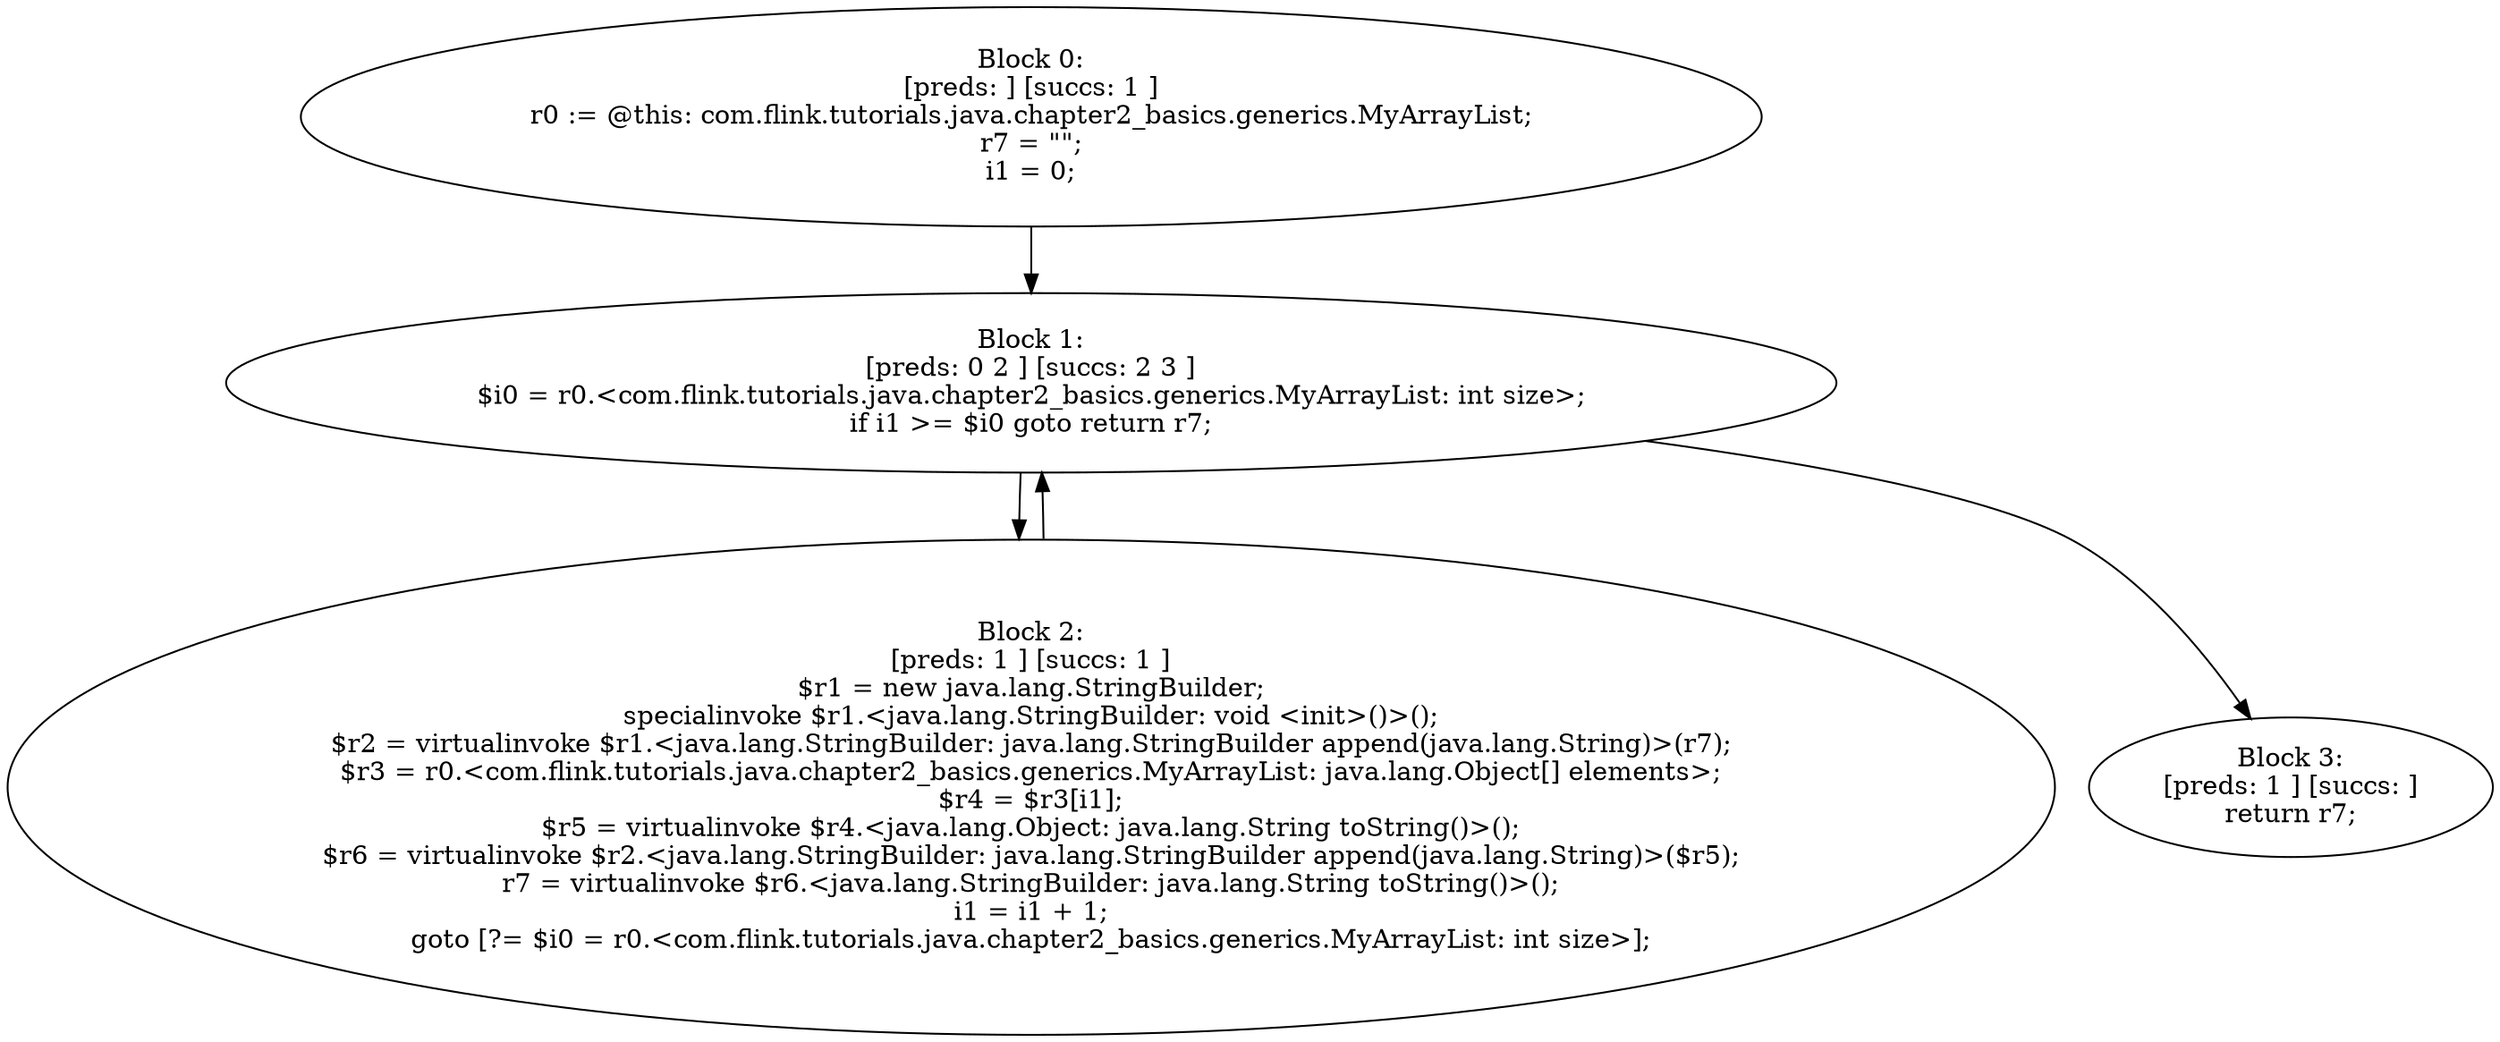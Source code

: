 digraph "unitGraph" {
    "Block 0:
[preds: ] [succs: 1 ]
r0 := @this: com.flink.tutorials.java.chapter2_basics.generics.MyArrayList;
r7 = \"\";
i1 = 0;
"
    "Block 1:
[preds: 0 2 ] [succs: 2 3 ]
$i0 = r0.<com.flink.tutorials.java.chapter2_basics.generics.MyArrayList: int size>;
if i1 >= $i0 goto return r7;
"
    "Block 2:
[preds: 1 ] [succs: 1 ]
$r1 = new java.lang.StringBuilder;
specialinvoke $r1.<java.lang.StringBuilder: void <init>()>();
$r2 = virtualinvoke $r1.<java.lang.StringBuilder: java.lang.StringBuilder append(java.lang.String)>(r7);
$r3 = r0.<com.flink.tutorials.java.chapter2_basics.generics.MyArrayList: java.lang.Object[] elements>;
$r4 = $r3[i1];
$r5 = virtualinvoke $r4.<java.lang.Object: java.lang.String toString()>();
$r6 = virtualinvoke $r2.<java.lang.StringBuilder: java.lang.StringBuilder append(java.lang.String)>($r5);
r7 = virtualinvoke $r6.<java.lang.StringBuilder: java.lang.String toString()>();
i1 = i1 + 1;
goto [?= $i0 = r0.<com.flink.tutorials.java.chapter2_basics.generics.MyArrayList: int size>];
"
    "Block 3:
[preds: 1 ] [succs: ]
return r7;
"
    "Block 0:
[preds: ] [succs: 1 ]
r0 := @this: com.flink.tutorials.java.chapter2_basics.generics.MyArrayList;
r7 = \"\";
i1 = 0;
"->"Block 1:
[preds: 0 2 ] [succs: 2 3 ]
$i0 = r0.<com.flink.tutorials.java.chapter2_basics.generics.MyArrayList: int size>;
if i1 >= $i0 goto return r7;
";
    "Block 1:
[preds: 0 2 ] [succs: 2 3 ]
$i0 = r0.<com.flink.tutorials.java.chapter2_basics.generics.MyArrayList: int size>;
if i1 >= $i0 goto return r7;
"->"Block 2:
[preds: 1 ] [succs: 1 ]
$r1 = new java.lang.StringBuilder;
specialinvoke $r1.<java.lang.StringBuilder: void <init>()>();
$r2 = virtualinvoke $r1.<java.lang.StringBuilder: java.lang.StringBuilder append(java.lang.String)>(r7);
$r3 = r0.<com.flink.tutorials.java.chapter2_basics.generics.MyArrayList: java.lang.Object[] elements>;
$r4 = $r3[i1];
$r5 = virtualinvoke $r4.<java.lang.Object: java.lang.String toString()>();
$r6 = virtualinvoke $r2.<java.lang.StringBuilder: java.lang.StringBuilder append(java.lang.String)>($r5);
r7 = virtualinvoke $r6.<java.lang.StringBuilder: java.lang.String toString()>();
i1 = i1 + 1;
goto [?= $i0 = r0.<com.flink.tutorials.java.chapter2_basics.generics.MyArrayList: int size>];
";
    "Block 1:
[preds: 0 2 ] [succs: 2 3 ]
$i0 = r0.<com.flink.tutorials.java.chapter2_basics.generics.MyArrayList: int size>;
if i1 >= $i0 goto return r7;
"->"Block 3:
[preds: 1 ] [succs: ]
return r7;
";
    "Block 2:
[preds: 1 ] [succs: 1 ]
$r1 = new java.lang.StringBuilder;
specialinvoke $r1.<java.lang.StringBuilder: void <init>()>();
$r2 = virtualinvoke $r1.<java.lang.StringBuilder: java.lang.StringBuilder append(java.lang.String)>(r7);
$r3 = r0.<com.flink.tutorials.java.chapter2_basics.generics.MyArrayList: java.lang.Object[] elements>;
$r4 = $r3[i1];
$r5 = virtualinvoke $r4.<java.lang.Object: java.lang.String toString()>();
$r6 = virtualinvoke $r2.<java.lang.StringBuilder: java.lang.StringBuilder append(java.lang.String)>($r5);
r7 = virtualinvoke $r6.<java.lang.StringBuilder: java.lang.String toString()>();
i1 = i1 + 1;
goto [?= $i0 = r0.<com.flink.tutorials.java.chapter2_basics.generics.MyArrayList: int size>];
"->"Block 1:
[preds: 0 2 ] [succs: 2 3 ]
$i0 = r0.<com.flink.tutorials.java.chapter2_basics.generics.MyArrayList: int size>;
if i1 >= $i0 goto return r7;
";
}
